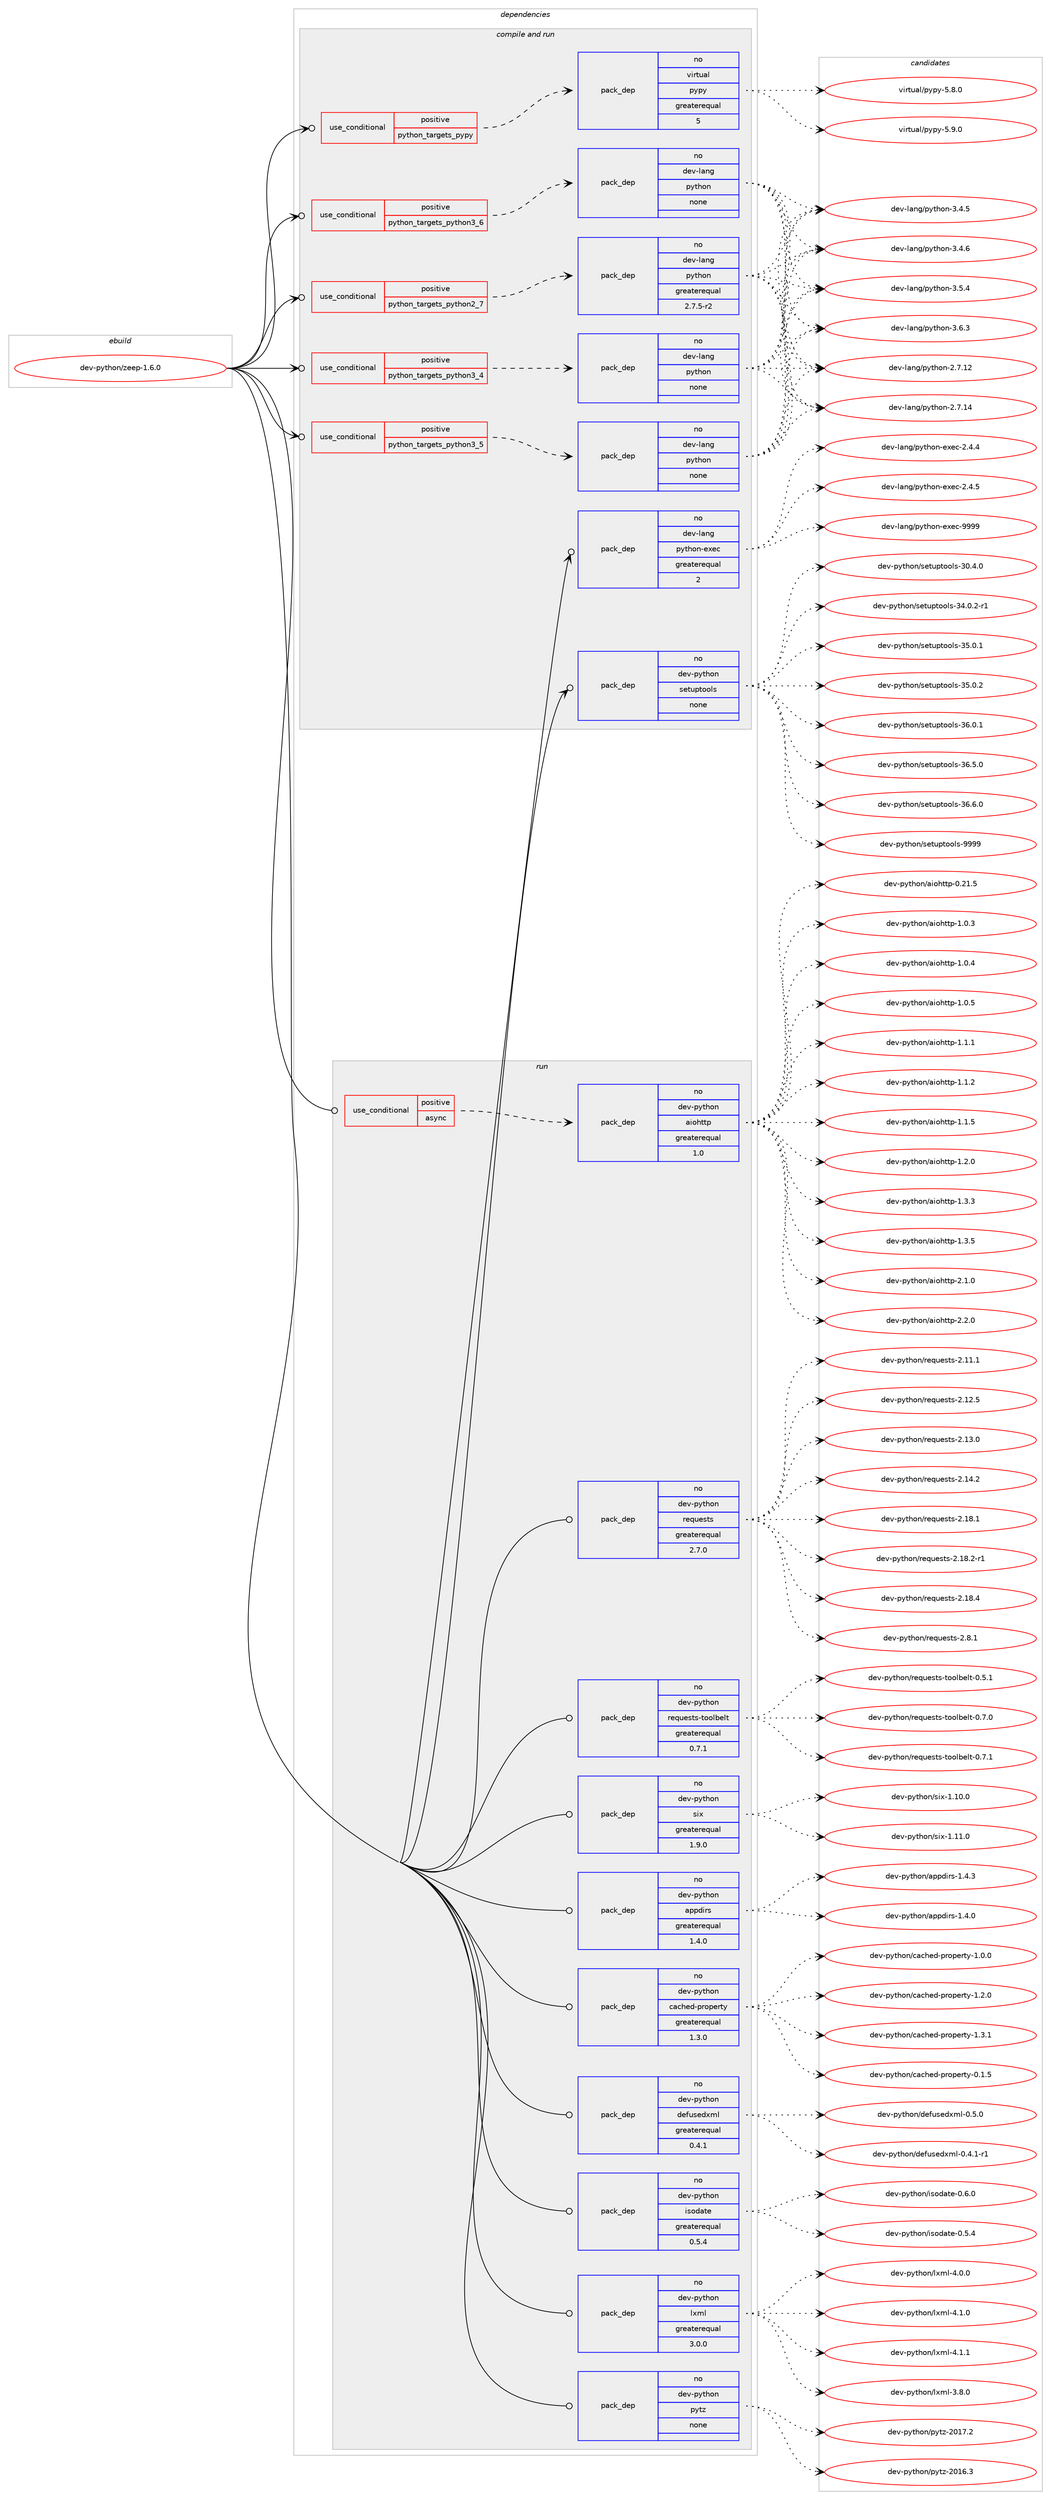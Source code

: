 digraph prolog {

# *************
# Graph options
# *************

newrank=true;
concentrate=true;
compound=true;
graph [rankdir=LR,fontname=Helvetica,fontsize=10,ranksep=1.5];#, ranksep=2.5, nodesep=0.2];
edge  [arrowhead=vee];
node  [fontname=Helvetica,fontsize=10];

# **********
# The ebuild
# **********

subgraph cluster_leftcol {
color=gray;
rank=same;
label=<<i>ebuild</i>>;
id [label="dev-python/zeep-1.6.0", color=red, width=4, href="../dev-python/zeep-1.6.0.svg"];
}

# ****************
# The dependencies
# ****************

subgraph cluster_midcol {
color=gray;
label=<<i>dependencies</i>>;
subgraph cluster_compile {
fillcolor="#eeeeee";
style=filled;
label=<<i>compile</i>>;
}
subgraph cluster_compileandrun {
fillcolor="#eeeeee";
style=filled;
label=<<i>compile and run</i>>;
subgraph cond44070 {
dependency194710 [label=<<TABLE BORDER="0" CELLBORDER="1" CELLSPACING="0" CELLPADDING="4"><TR><TD ROWSPAN="3" CELLPADDING="10">use_conditional</TD></TR><TR><TD>positive</TD></TR><TR><TD>python_targets_pypy</TD></TR></TABLE>>, shape=none, color=red];
subgraph pack146675 {
dependency194711 [label=<<TABLE BORDER="0" CELLBORDER="1" CELLSPACING="0" CELLPADDING="4" WIDTH="220"><TR><TD ROWSPAN="6" CELLPADDING="30">pack_dep</TD></TR><TR><TD WIDTH="110">no</TD></TR><TR><TD>virtual</TD></TR><TR><TD>pypy</TD></TR><TR><TD>greaterequal</TD></TR><TR><TD>5</TD></TR></TABLE>>, shape=none, color=blue];
}
dependency194710:e -> dependency194711:w [weight=20,style="dashed",arrowhead="vee"];
}
id:e -> dependency194710:w [weight=20,style="solid",arrowhead="odotvee"];
subgraph cond44071 {
dependency194712 [label=<<TABLE BORDER="0" CELLBORDER="1" CELLSPACING="0" CELLPADDING="4"><TR><TD ROWSPAN="3" CELLPADDING="10">use_conditional</TD></TR><TR><TD>positive</TD></TR><TR><TD>python_targets_python2_7</TD></TR></TABLE>>, shape=none, color=red];
subgraph pack146676 {
dependency194713 [label=<<TABLE BORDER="0" CELLBORDER="1" CELLSPACING="0" CELLPADDING="4" WIDTH="220"><TR><TD ROWSPAN="6" CELLPADDING="30">pack_dep</TD></TR><TR><TD WIDTH="110">no</TD></TR><TR><TD>dev-lang</TD></TR><TR><TD>python</TD></TR><TR><TD>greaterequal</TD></TR><TR><TD>2.7.5-r2</TD></TR></TABLE>>, shape=none, color=blue];
}
dependency194712:e -> dependency194713:w [weight=20,style="dashed",arrowhead="vee"];
}
id:e -> dependency194712:w [weight=20,style="solid",arrowhead="odotvee"];
subgraph cond44072 {
dependency194714 [label=<<TABLE BORDER="0" CELLBORDER="1" CELLSPACING="0" CELLPADDING="4"><TR><TD ROWSPAN="3" CELLPADDING="10">use_conditional</TD></TR><TR><TD>positive</TD></TR><TR><TD>python_targets_python3_4</TD></TR></TABLE>>, shape=none, color=red];
subgraph pack146677 {
dependency194715 [label=<<TABLE BORDER="0" CELLBORDER="1" CELLSPACING="0" CELLPADDING="4" WIDTH="220"><TR><TD ROWSPAN="6" CELLPADDING="30">pack_dep</TD></TR><TR><TD WIDTH="110">no</TD></TR><TR><TD>dev-lang</TD></TR><TR><TD>python</TD></TR><TR><TD>none</TD></TR><TR><TD></TD></TR></TABLE>>, shape=none, color=blue];
}
dependency194714:e -> dependency194715:w [weight=20,style="dashed",arrowhead="vee"];
}
id:e -> dependency194714:w [weight=20,style="solid",arrowhead="odotvee"];
subgraph cond44073 {
dependency194716 [label=<<TABLE BORDER="0" CELLBORDER="1" CELLSPACING="0" CELLPADDING="4"><TR><TD ROWSPAN="3" CELLPADDING="10">use_conditional</TD></TR><TR><TD>positive</TD></TR><TR><TD>python_targets_python3_5</TD></TR></TABLE>>, shape=none, color=red];
subgraph pack146678 {
dependency194717 [label=<<TABLE BORDER="0" CELLBORDER="1" CELLSPACING="0" CELLPADDING="4" WIDTH="220"><TR><TD ROWSPAN="6" CELLPADDING="30">pack_dep</TD></TR><TR><TD WIDTH="110">no</TD></TR><TR><TD>dev-lang</TD></TR><TR><TD>python</TD></TR><TR><TD>none</TD></TR><TR><TD></TD></TR></TABLE>>, shape=none, color=blue];
}
dependency194716:e -> dependency194717:w [weight=20,style="dashed",arrowhead="vee"];
}
id:e -> dependency194716:w [weight=20,style="solid",arrowhead="odotvee"];
subgraph cond44074 {
dependency194718 [label=<<TABLE BORDER="0" CELLBORDER="1" CELLSPACING="0" CELLPADDING="4"><TR><TD ROWSPAN="3" CELLPADDING="10">use_conditional</TD></TR><TR><TD>positive</TD></TR><TR><TD>python_targets_python3_6</TD></TR></TABLE>>, shape=none, color=red];
subgraph pack146679 {
dependency194719 [label=<<TABLE BORDER="0" CELLBORDER="1" CELLSPACING="0" CELLPADDING="4" WIDTH="220"><TR><TD ROWSPAN="6" CELLPADDING="30">pack_dep</TD></TR><TR><TD WIDTH="110">no</TD></TR><TR><TD>dev-lang</TD></TR><TR><TD>python</TD></TR><TR><TD>none</TD></TR><TR><TD></TD></TR></TABLE>>, shape=none, color=blue];
}
dependency194718:e -> dependency194719:w [weight=20,style="dashed",arrowhead="vee"];
}
id:e -> dependency194718:w [weight=20,style="solid",arrowhead="odotvee"];
subgraph pack146680 {
dependency194720 [label=<<TABLE BORDER="0" CELLBORDER="1" CELLSPACING="0" CELLPADDING="4" WIDTH="220"><TR><TD ROWSPAN="6" CELLPADDING="30">pack_dep</TD></TR><TR><TD WIDTH="110">no</TD></TR><TR><TD>dev-lang</TD></TR><TR><TD>python-exec</TD></TR><TR><TD>greaterequal</TD></TR><TR><TD>2</TD></TR></TABLE>>, shape=none, color=blue];
}
id:e -> dependency194720:w [weight=20,style="solid",arrowhead="odotvee"];
subgraph pack146681 {
dependency194721 [label=<<TABLE BORDER="0" CELLBORDER="1" CELLSPACING="0" CELLPADDING="4" WIDTH="220"><TR><TD ROWSPAN="6" CELLPADDING="30">pack_dep</TD></TR><TR><TD WIDTH="110">no</TD></TR><TR><TD>dev-python</TD></TR><TR><TD>setuptools</TD></TR><TR><TD>none</TD></TR><TR><TD></TD></TR></TABLE>>, shape=none, color=blue];
}
id:e -> dependency194721:w [weight=20,style="solid",arrowhead="odotvee"];
}
subgraph cluster_run {
fillcolor="#eeeeee";
style=filled;
label=<<i>run</i>>;
subgraph cond44075 {
dependency194722 [label=<<TABLE BORDER="0" CELLBORDER="1" CELLSPACING="0" CELLPADDING="4"><TR><TD ROWSPAN="3" CELLPADDING="10">use_conditional</TD></TR><TR><TD>positive</TD></TR><TR><TD>async</TD></TR></TABLE>>, shape=none, color=red];
subgraph pack146682 {
dependency194723 [label=<<TABLE BORDER="0" CELLBORDER="1" CELLSPACING="0" CELLPADDING="4" WIDTH="220"><TR><TD ROWSPAN="6" CELLPADDING="30">pack_dep</TD></TR><TR><TD WIDTH="110">no</TD></TR><TR><TD>dev-python</TD></TR><TR><TD>aiohttp</TD></TR><TR><TD>greaterequal</TD></TR><TR><TD>1.0</TD></TR></TABLE>>, shape=none, color=blue];
}
dependency194722:e -> dependency194723:w [weight=20,style="dashed",arrowhead="vee"];
}
id:e -> dependency194722:w [weight=20,style="solid",arrowhead="odot"];
subgraph pack146683 {
dependency194724 [label=<<TABLE BORDER="0" CELLBORDER="1" CELLSPACING="0" CELLPADDING="4" WIDTH="220"><TR><TD ROWSPAN="6" CELLPADDING="30">pack_dep</TD></TR><TR><TD WIDTH="110">no</TD></TR><TR><TD>dev-python</TD></TR><TR><TD>appdirs</TD></TR><TR><TD>greaterequal</TD></TR><TR><TD>1.4.0</TD></TR></TABLE>>, shape=none, color=blue];
}
id:e -> dependency194724:w [weight=20,style="solid",arrowhead="odot"];
subgraph pack146684 {
dependency194725 [label=<<TABLE BORDER="0" CELLBORDER="1" CELLSPACING="0" CELLPADDING="4" WIDTH="220"><TR><TD ROWSPAN="6" CELLPADDING="30">pack_dep</TD></TR><TR><TD WIDTH="110">no</TD></TR><TR><TD>dev-python</TD></TR><TR><TD>cached-property</TD></TR><TR><TD>greaterequal</TD></TR><TR><TD>1.3.0</TD></TR></TABLE>>, shape=none, color=blue];
}
id:e -> dependency194725:w [weight=20,style="solid",arrowhead="odot"];
subgraph pack146685 {
dependency194726 [label=<<TABLE BORDER="0" CELLBORDER="1" CELLSPACING="0" CELLPADDING="4" WIDTH="220"><TR><TD ROWSPAN="6" CELLPADDING="30">pack_dep</TD></TR><TR><TD WIDTH="110">no</TD></TR><TR><TD>dev-python</TD></TR><TR><TD>defusedxml</TD></TR><TR><TD>greaterequal</TD></TR><TR><TD>0.4.1</TD></TR></TABLE>>, shape=none, color=blue];
}
id:e -> dependency194726:w [weight=20,style="solid",arrowhead="odot"];
subgraph pack146686 {
dependency194727 [label=<<TABLE BORDER="0" CELLBORDER="1" CELLSPACING="0" CELLPADDING="4" WIDTH="220"><TR><TD ROWSPAN="6" CELLPADDING="30">pack_dep</TD></TR><TR><TD WIDTH="110">no</TD></TR><TR><TD>dev-python</TD></TR><TR><TD>isodate</TD></TR><TR><TD>greaterequal</TD></TR><TR><TD>0.5.4</TD></TR></TABLE>>, shape=none, color=blue];
}
id:e -> dependency194727:w [weight=20,style="solid",arrowhead="odot"];
subgraph pack146687 {
dependency194728 [label=<<TABLE BORDER="0" CELLBORDER="1" CELLSPACING="0" CELLPADDING="4" WIDTH="220"><TR><TD ROWSPAN="6" CELLPADDING="30">pack_dep</TD></TR><TR><TD WIDTH="110">no</TD></TR><TR><TD>dev-python</TD></TR><TR><TD>lxml</TD></TR><TR><TD>greaterequal</TD></TR><TR><TD>3.0.0</TD></TR></TABLE>>, shape=none, color=blue];
}
id:e -> dependency194728:w [weight=20,style="solid",arrowhead="odot"];
subgraph pack146688 {
dependency194729 [label=<<TABLE BORDER="0" CELLBORDER="1" CELLSPACING="0" CELLPADDING="4" WIDTH="220"><TR><TD ROWSPAN="6" CELLPADDING="30">pack_dep</TD></TR><TR><TD WIDTH="110">no</TD></TR><TR><TD>dev-python</TD></TR><TR><TD>pytz</TD></TR><TR><TD>none</TD></TR><TR><TD></TD></TR></TABLE>>, shape=none, color=blue];
}
id:e -> dependency194729:w [weight=20,style="solid",arrowhead="odot"];
subgraph pack146689 {
dependency194730 [label=<<TABLE BORDER="0" CELLBORDER="1" CELLSPACING="0" CELLPADDING="4" WIDTH="220"><TR><TD ROWSPAN="6" CELLPADDING="30">pack_dep</TD></TR><TR><TD WIDTH="110">no</TD></TR><TR><TD>dev-python</TD></TR><TR><TD>requests</TD></TR><TR><TD>greaterequal</TD></TR><TR><TD>2.7.0</TD></TR></TABLE>>, shape=none, color=blue];
}
id:e -> dependency194730:w [weight=20,style="solid",arrowhead="odot"];
subgraph pack146690 {
dependency194731 [label=<<TABLE BORDER="0" CELLBORDER="1" CELLSPACING="0" CELLPADDING="4" WIDTH="220"><TR><TD ROWSPAN="6" CELLPADDING="30">pack_dep</TD></TR><TR><TD WIDTH="110">no</TD></TR><TR><TD>dev-python</TD></TR><TR><TD>requests-toolbelt</TD></TR><TR><TD>greaterequal</TD></TR><TR><TD>0.7.1</TD></TR></TABLE>>, shape=none, color=blue];
}
id:e -> dependency194731:w [weight=20,style="solid",arrowhead="odot"];
subgraph pack146691 {
dependency194732 [label=<<TABLE BORDER="0" CELLBORDER="1" CELLSPACING="0" CELLPADDING="4" WIDTH="220"><TR><TD ROWSPAN="6" CELLPADDING="30">pack_dep</TD></TR><TR><TD WIDTH="110">no</TD></TR><TR><TD>dev-python</TD></TR><TR><TD>six</TD></TR><TR><TD>greaterequal</TD></TR><TR><TD>1.9.0</TD></TR></TABLE>>, shape=none, color=blue];
}
id:e -> dependency194732:w [weight=20,style="solid",arrowhead="odot"];
}
}

# **************
# The candidates
# **************

subgraph cluster_choices {
rank=same;
color=gray;
label=<<i>candidates</i>>;

subgraph choice146675 {
color=black;
nodesep=1;
choice1181051141161179710847112121112121455346564648 [label="virtual/pypy-5.8.0", color=red, width=4,href="../virtual/pypy-5.8.0.svg"];
choice1181051141161179710847112121112121455346574648 [label="virtual/pypy-5.9.0", color=red, width=4,href="../virtual/pypy-5.9.0.svg"];
dependency194711:e -> choice1181051141161179710847112121112121455346564648:w [style=dotted,weight="100"];
dependency194711:e -> choice1181051141161179710847112121112121455346574648:w [style=dotted,weight="100"];
}
subgraph choice146676 {
color=black;
nodesep=1;
choice10010111845108971101034711212111610411111045504655464950 [label="dev-lang/python-2.7.12", color=red, width=4,href="../dev-lang/python-2.7.12.svg"];
choice10010111845108971101034711212111610411111045504655464952 [label="dev-lang/python-2.7.14", color=red, width=4,href="../dev-lang/python-2.7.14.svg"];
choice100101118451089711010347112121116104111110455146524653 [label="dev-lang/python-3.4.5", color=red, width=4,href="../dev-lang/python-3.4.5.svg"];
choice100101118451089711010347112121116104111110455146524654 [label="dev-lang/python-3.4.6", color=red, width=4,href="../dev-lang/python-3.4.6.svg"];
choice100101118451089711010347112121116104111110455146534652 [label="dev-lang/python-3.5.4", color=red, width=4,href="../dev-lang/python-3.5.4.svg"];
choice100101118451089711010347112121116104111110455146544651 [label="dev-lang/python-3.6.3", color=red, width=4,href="../dev-lang/python-3.6.3.svg"];
dependency194713:e -> choice10010111845108971101034711212111610411111045504655464950:w [style=dotted,weight="100"];
dependency194713:e -> choice10010111845108971101034711212111610411111045504655464952:w [style=dotted,weight="100"];
dependency194713:e -> choice100101118451089711010347112121116104111110455146524653:w [style=dotted,weight="100"];
dependency194713:e -> choice100101118451089711010347112121116104111110455146524654:w [style=dotted,weight="100"];
dependency194713:e -> choice100101118451089711010347112121116104111110455146534652:w [style=dotted,weight="100"];
dependency194713:e -> choice100101118451089711010347112121116104111110455146544651:w [style=dotted,weight="100"];
}
subgraph choice146677 {
color=black;
nodesep=1;
choice10010111845108971101034711212111610411111045504655464950 [label="dev-lang/python-2.7.12", color=red, width=4,href="../dev-lang/python-2.7.12.svg"];
choice10010111845108971101034711212111610411111045504655464952 [label="dev-lang/python-2.7.14", color=red, width=4,href="../dev-lang/python-2.7.14.svg"];
choice100101118451089711010347112121116104111110455146524653 [label="dev-lang/python-3.4.5", color=red, width=4,href="../dev-lang/python-3.4.5.svg"];
choice100101118451089711010347112121116104111110455146524654 [label="dev-lang/python-3.4.6", color=red, width=4,href="../dev-lang/python-3.4.6.svg"];
choice100101118451089711010347112121116104111110455146534652 [label="dev-lang/python-3.5.4", color=red, width=4,href="../dev-lang/python-3.5.4.svg"];
choice100101118451089711010347112121116104111110455146544651 [label="dev-lang/python-3.6.3", color=red, width=4,href="../dev-lang/python-3.6.3.svg"];
dependency194715:e -> choice10010111845108971101034711212111610411111045504655464950:w [style=dotted,weight="100"];
dependency194715:e -> choice10010111845108971101034711212111610411111045504655464952:w [style=dotted,weight="100"];
dependency194715:e -> choice100101118451089711010347112121116104111110455146524653:w [style=dotted,weight="100"];
dependency194715:e -> choice100101118451089711010347112121116104111110455146524654:w [style=dotted,weight="100"];
dependency194715:e -> choice100101118451089711010347112121116104111110455146534652:w [style=dotted,weight="100"];
dependency194715:e -> choice100101118451089711010347112121116104111110455146544651:w [style=dotted,weight="100"];
}
subgraph choice146678 {
color=black;
nodesep=1;
choice10010111845108971101034711212111610411111045504655464950 [label="dev-lang/python-2.7.12", color=red, width=4,href="../dev-lang/python-2.7.12.svg"];
choice10010111845108971101034711212111610411111045504655464952 [label="dev-lang/python-2.7.14", color=red, width=4,href="../dev-lang/python-2.7.14.svg"];
choice100101118451089711010347112121116104111110455146524653 [label="dev-lang/python-3.4.5", color=red, width=4,href="../dev-lang/python-3.4.5.svg"];
choice100101118451089711010347112121116104111110455146524654 [label="dev-lang/python-3.4.6", color=red, width=4,href="../dev-lang/python-3.4.6.svg"];
choice100101118451089711010347112121116104111110455146534652 [label="dev-lang/python-3.5.4", color=red, width=4,href="../dev-lang/python-3.5.4.svg"];
choice100101118451089711010347112121116104111110455146544651 [label="dev-lang/python-3.6.3", color=red, width=4,href="../dev-lang/python-3.6.3.svg"];
dependency194717:e -> choice10010111845108971101034711212111610411111045504655464950:w [style=dotted,weight="100"];
dependency194717:e -> choice10010111845108971101034711212111610411111045504655464952:w [style=dotted,weight="100"];
dependency194717:e -> choice100101118451089711010347112121116104111110455146524653:w [style=dotted,weight="100"];
dependency194717:e -> choice100101118451089711010347112121116104111110455146524654:w [style=dotted,weight="100"];
dependency194717:e -> choice100101118451089711010347112121116104111110455146534652:w [style=dotted,weight="100"];
dependency194717:e -> choice100101118451089711010347112121116104111110455146544651:w [style=dotted,weight="100"];
}
subgraph choice146679 {
color=black;
nodesep=1;
choice10010111845108971101034711212111610411111045504655464950 [label="dev-lang/python-2.7.12", color=red, width=4,href="../dev-lang/python-2.7.12.svg"];
choice10010111845108971101034711212111610411111045504655464952 [label="dev-lang/python-2.7.14", color=red, width=4,href="../dev-lang/python-2.7.14.svg"];
choice100101118451089711010347112121116104111110455146524653 [label="dev-lang/python-3.4.5", color=red, width=4,href="../dev-lang/python-3.4.5.svg"];
choice100101118451089711010347112121116104111110455146524654 [label="dev-lang/python-3.4.6", color=red, width=4,href="../dev-lang/python-3.4.6.svg"];
choice100101118451089711010347112121116104111110455146534652 [label="dev-lang/python-3.5.4", color=red, width=4,href="../dev-lang/python-3.5.4.svg"];
choice100101118451089711010347112121116104111110455146544651 [label="dev-lang/python-3.6.3", color=red, width=4,href="../dev-lang/python-3.6.3.svg"];
dependency194719:e -> choice10010111845108971101034711212111610411111045504655464950:w [style=dotted,weight="100"];
dependency194719:e -> choice10010111845108971101034711212111610411111045504655464952:w [style=dotted,weight="100"];
dependency194719:e -> choice100101118451089711010347112121116104111110455146524653:w [style=dotted,weight="100"];
dependency194719:e -> choice100101118451089711010347112121116104111110455146524654:w [style=dotted,weight="100"];
dependency194719:e -> choice100101118451089711010347112121116104111110455146534652:w [style=dotted,weight="100"];
dependency194719:e -> choice100101118451089711010347112121116104111110455146544651:w [style=dotted,weight="100"];
}
subgraph choice146680 {
color=black;
nodesep=1;
choice1001011184510897110103471121211161041111104510112010199455046524652 [label="dev-lang/python-exec-2.4.4", color=red, width=4,href="../dev-lang/python-exec-2.4.4.svg"];
choice1001011184510897110103471121211161041111104510112010199455046524653 [label="dev-lang/python-exec-2.4.5", color=red, width=4,href="../dev-lang/python-exec-2.4.5.svg"];
choice10010111845108971101034711212111610411111045101120101994557575757 [label="dev-lang/python-exec-9999", color=red, width=4,href="../dev-lang/python-exec-9999.svg"];
dependency194720:e -> choice1001011184510897110103471121211161041111104510112010199455046524652:w [style=dotted,weight="100"];
dependency194720:e -> choice1001011184510897110103471121211161041111104510112010199455046524653:w [style=dotted,weight="100"];
dependency194720:e -> choice10010111845108971101034711212111610411111045101120101994557575757:w [style=dotted,weight="100"];
}
subgraph choice146681 {
color=black;
nodesep=1;
choice100101118451121211161041111104711510111611711211611111110811545514846524648 [label="dev-python/setuptools-30.4.0", color=red, width=4,href="../dev-python/setuptools-30.4.0.svg"];
choice1001011184511212111610411111047115101116117112116111111108115455152464846504511449 [label="dev-python/setuptools-34.0.2-r1", color=red, width=4,href="../dev-python/setuptools-34.0.2-r1.svg"];
choice100101118451121211161041111104711510111611711211611111110811545515346484649 [label="dev-python/setuptools-35.0.1", color=red, width=4,href="../dev-python/setuptools-35.0.1.svg"];
choice100101118451121211161041111104711510111611711211611111110811545515346484650 [label="dev-python/setuptools-35.0.2", color=red, width=4,href="../dev-python/setuptools-35.0.2.svg"];
choice100101118451121211161041111104711510111611711211611111110811545515446484649 [label="dev-python/setuptools-36.0.1", color=red, width=4,href="../dev-python/setuptools-36.0.1.svg"];
choice100101118451121211161041111104711510111611711211611111110811545515446534648 [label="dev-python/setuptools-36.5.0", color=red, width=4,href="../dev-python/setuptools-36.5.0.svg"];
choice100101118451121211161041111104711510111611711211611111110811545515446544648 [label="dev-python/setuptools-36.6.0", color=red, width=4,href="../dev-python/setuptools-36.6.0.svg"];
choice10010111845112121116104111110471151011161171121161111111081154557575757 [label="dev-python/setuptools-9999", color=red, width=4,href="../dev-python/setuptools-9999.svg"];
dependency194721:e -> choice100101118451121211161041111104711510111611711211611111110811545514846524648:w [style=dotted,weight="100"];
dependency194721:e -> choice1001011184511212111610411111047115101116117112116111111108115455152464846504511449:w [style=dotted,weight="100"];
dependency194721:e -> choice100101118451121211161041111104711510111611711211611111110811545515346484649:w [style=dotted,weight="100"];
dependency194721:e -> choice100101118451121211161041111104711510111611711211611111110811545515346484650:w [style=dotted,weight="100"];
dependency194721:e -> choice100101118451121211161041111104711510111611711211611111110811545515446484649:w [style=dotted,weight="100"];
dependency194721:e -> choice100101118451121211161041111104711510111611711211611111110811545515446534648:w [style=dotted,weight="100"];
dependency194721:e -> choice100101118451121211161041111104711510111611711211611111110811545515446544648:w [style=dotted,weight="100"];
dependency194721:e -> choice10010111845112121116104111110471151011161171121161111111081154557575757:w [style=dotted,weight="100"];
}
subgraph choice146682 {
color=black;
nodesep=1;
choice10010111845112121116104111110479710511110411611611245484650494653 [label="dev-python/aiohttp-0.21.5", color=red, width=4,href="../dev-python/aiohttp-0.21.5.svg"];
choice100101118451121211161041111104797105111104116116112454946484651 [label="dev-python/aiohttp-1.0.3", color=red, width=4,href="../dev-python/aiohttp-1.0.3.svg"];
choice100101118451121211161041111104797105111104116116112454946484652 [label="dev-python/aiohttp-1.0.4", color=red, width=4,href="../dev-python/aiohttp-1.0.4.svg"];
choice100101118451121211161041111104797105111104116116112454946484653 [label="dev-python/aiohttp-1.0.5", color=red, width=4,href="../dev-python/aiohttp-1.0.5.svg"];
choice100101118451121211161041111104797105111104116116112454946494649 [label="dev-python/aiohttp-1.1.1", color=red, width=4,href="../dev-python/aiohttp-1.1.1.svg"];
choice100101118451121211161041111104797105111104116116112454946494650 [label="dev-python/aiohttp-1.1.2", color=red, width=4,href="../dev-python/aiohttp-1.1.2.svg"];
choice100101118451121211161041111104797105111104116116112454946494653 [label="dev-python/aiohttp-1.1.5", color=red, width=4,href="../dev-python/aiohttp-1.1.5.svg"];
choice100101118451121211161041111104797105111104116116112454946504648 [label="dev-python/aiohttp-1.2.0", color=red, width=4,href="../dev-python/aiohttp-1.2.0.svg"];
choice100101118451121211161041111104797105111104116116112454946514651 [label="dev-python/aiohttp-1.3.3", color=red, width=4,href="../dev-python/aiohttp-1.3.3.svg"];
choice100101118451121211161041111104797105111104116116112454946514653 [label="dev-python/aiohttp-1.3.5", color=red, width=4,href="../dev-python/aiohttp-1.3.5.svg"];
choice100101118451121211161041111104797105111104116116112455046494648 [label="dev-python/aiohttp-2.1.0", color=red, width=4,href="../dev-python/aiohttp-2.1.0.svg"];
choice100101118451121211161041111104797105111104116116112455046504648 [label="dev-python/aiohttp-2.2.0", color=red, width=4,href="../dev-python/aiohttp-2.2.0.svg"];
dependency194723:e -> choice10010111845112121116104111110479710511110411611611245484650494653:w [style=dotted,weight="100"];
dependency194723:e -> choice100101118451121211161041111104797105111104116116112454946484651:w [style=dotted,weight="100"];
dependency194723:e -> choice100101118451121211161041111104797105111104116116112454946484652:w [style=dotted,weight="100"];
dependency194723:e -> choice100101118451121211161041111104797105111104116116112454946484653:w [style=dotted,weight="100"];
dependency194723:e -> choice100101118451121211161041111104797105111104116116112454946494649:w [style=dotted,weight="100"];
dependency194723:e -> choice100101118451121211161041111104797105111104116116112454946494650:w [style=dotted,weight="100"];
dependency194723:e -> choice100101118451121211161041111104797105111104116116112454946494653:w [style=dotted,weight="100"];
dependency194723:e -> choice100101118451121211161041111104797105111104116116112454946504648:w [style=dotted,weight="100"];
dependency194723:e -> choice100101118451121211161041111104797105111104116116112454946514651:w [style=dotted,weight="100"];
dependency194723:e -> choice100101118451121211161041111104797105111104116116112454946514653:w [style=dotted,weight="100"];
dependency194723:e -> choice100101118451121211161041111104797105111104116116112455046494648:w [style=dotted,weight="100"];
dependency194723:e -> choice100101118451121211161041111104797105111104116116112455046504648:w [style=dotted,weight="100"];
}
subgraph choice146683 {
color=black;
nodesep=1;
choice100101118451121211161041111104797112112100105114115454946524648 [label="dev-python/appdirs-1.4.0", color=red, width=4,href="../dev-python/appdirs-1.4.0.svg"];
choice100101118451121211161041111104797112112100105114115454946524651 [label="dev-python/appdirs-1.4.3", color=red, width=4,href="../dev-python/appdirs-1.4.3.svg"];
dependency194724:e -> choice100101118451121211161041111104797112112100105114115454946524648:w [style=dotted,weight="100"];
dependency194724:e -> choice100101118451121211161041111104797112112100105114115454946524651:w [style=dotted,weight="100"];
}
subgraph choice146684 {
color=black;
nodesep=1;
choice100101118451121211161041111104799979910410110045112114111112101114116121454846494653 [label="dev-python/cached-property-0.1.5", color=red, width=4,href="../dev-python/cached-property-0.1.5.svg"];
choice100101118451121211161041111104799979910410110045112114111112101114116121454946484648 [label="dev-python/cached-property-1.0.0", color=red, width=4,href="../dev-python/cached-property-1.0.0.svg"];
choice100101118451121211161041111104799979910410110045112114111112101114116121454946504648 [label="dev-python/cached-property-1.2.0", color=red, width=4,href="../dev-python/cached-property-1.2.0.svg"];
choice100101118451121211161041111104799979910410110045112114111112101114116121454946514649 [label="dev-python/cached-property-1.3.1", color=red, width=4,href="../dev-python/cached-property-1.3.1.svg"];
dependency194725:e -> choice100101118451121211161041111104799979910410110045112114111112101114116121454846494653:w [style=dotted,weight="100"];
dependency194725:e -> choice100101118451121211161041111104799979910410110045112114111112101114116121454946484648:w [style=dotted,weight="100"];
dependency194725:e -> choice100101118451121211161041111104799979910410110045112114111112101114116121454946504648:w [style=dotted,weight="100"];
dependency194725:e -> choice100101118451121211161041111104799979910410110045112114111112101114116121454946514649:w [style=dotted,weight="100"];
}
subgraph choice146685 {
color=black;
nodesep=1;
choice10010111845112121116104111110471001011021171151011001201091084548465246494511449 [label="dev-python/defusedxml-0.4.1-r1", color=red, width=4,href="../dev-python/defusedxml-0.4.1-r1.svg"];
choice1001011184511212111610411111047100101102117115101100120109108454846534648 [label="dev-python/defusedxml-0.5.0", color=red, width=4,href="../dev-python/defusedxml-0.5.0.svg"];
dependency194726:e -> choice10010111845112121116104111110471001011021171151011001201091084548465246494511449:w [style=dotted,weight="100"];
dependency194726:e -> choice1001011184511212111610411111047100101102117115101100120109108454846534648:w [style=dotted,weight="100"];
}
subgraph choice146686 {
color=black;
nodesep=1;
choice100101118451121211161041111104710511511110097116101454846534652 [label="dev-python/isodate-0.5.4", color=red, width=4,href="../dev-python/isodate-0.5.4.svg"];
choice100101118451121211161041111104710511511110097116101454846544648 [label="dev-python/isodate-0.6.0", color=red, width=4,href="../dev-python/isodate-0.6.0.svg"];
dependency194727:e -> choice100101118451121211161041111104710511511110097116101454846534652:w [style=dotted,weight="100"];
dependency194727:e -> choice100101118451121211161041111104710511511110097116101454846544648:w [style=dotted,weight="100"];
}
subgraph choice146687 {
color=black;
nodesep=1;
choice1001011184511212111610411111047108120109108455146564648 [label="dev-python/lxml-3.8.0", color=red, width=4,href="../dev-python/lxml-3.8.0.svg"];
choice1001011184511212111610411111047108120109108455246484648 [label="dev-python/lxml-4.0.0", color=red, width=4,href="../dev-python/lxml-4.0.0.svg"];
choice1001011184511212111610411111047108120109108455246494648 [label="dev-python/lxml-4.1.0", color=red, width=4,href="../dev-python/lxml-4.1.0.svg"];
choice1001011184511212111610411111047108120109108455246494649 [label="dev-python/lxml-4.1.1", color=red, width=4,href="../dev-python/lxml-4.1.1.svg"];
dependency194728:e -> choice1001011184511212111610411111047108120109108455146564648:w [style=dotted,weight="100"];
dependency194728:e -> choice1001011184511212111610411111047108120109108455246484648:w [style=dotted,weight="100"];
dependency194728:e -> choice1001011184511212111610411111047108120109108455246494648:w [style=dotted,weight="100"];
dependency194728:e -> choice1001011184511212111610411111047108120109108455246494649:w [style=dotted,weight="100"];
}
subgraph choice146688 {
color=black;
nodesep=1;
choice100101118451121211161041111104711212111612245504849544651 [label="dev-python/pytz-2016.3", color=red, width=4,href="../dev-python/pytz-2016.3.svg"];
choice100101118451121211161041111104711212111612245504849554650 [label="dev-python/pytz-2017.2", color=red, width=4,href="../dev-python/pytz-2017.2.svg"];
dependency194729:e -> choice100101118451121211161041111104711212111612245504849544651:w [style=dotted,weight="100"];
dependency194729:e -> choice100101118451121211161041111104711212111612245504849554650:w [style=dotted,weight="100"];
}
subgraph choice146689 {
color=black;
nodesep=1;
choice100101118451121211161041111104711410111311710111511611545504649494649 [label="dev-python/requests-2.11.1", color=red, width=4,href="../dev-python/requests-2.11.1.svg"];
choice100101118451121211161041111104711410111311710111511611545504649504653 [label="dev-python/requests-2.12.5", color=red, width=4,href="../dev-python/requests-2.12.5.svg"];
choice100101118451121211161041111104711410111311710111511611545504649514648 [label="dev-python/requests-2.13.0", color=red, width=4,href="../dev-python/requests-2.13.0.svg"];
choice100101118451121211161041111104711410111311710111511611545504649524650 [label="dev-python/requests-2.14.2", color=red, width=4,href="../dev-python/requests-2.14.2.svg"];
choice100101118451121211161041111104711410111311710111511611545504649564649 [label="dev-python/requests-2.18.1", color=red, width=4,href="../dev-python/requests-2.18.1.svg"];
choice1001011184511212111610411111047114101113117101115116115455046495646504511449 [label="dev-python/requests-2.18.2-r1", color=red, width=4,href="../dev-python/requests-2.18.2-r1.svg"];
choice100101118451121211161041111104711410111311710111511611545504649564652 [label="dev-python/requests-2.18.4", color=red, width=4,href="../dev-python/requests-2.18.4.svg"];
choice1001011184511212111610411111047114101113117101115116115455046564649 [label="dev-python/requests-2.8.1", color=red, width=4,href="../dev-python/requests-2.8.1.svg"];
dependency194730:e -> choice100101118451121211161041111104711410111311710111511611545504649494649:w [style=dotted,weight="100"];
dependency194730:e -> choice100101118451121211161041111104711410111311710111511611545504649504653:w [style=dotted,weight="100"];
dependency194730:e -> choice100101118451121211161041111104711410111311710111511611545504649514648:w [style=dotted,weight="100"];
dependency194730:e -> choice100101118451121211161041111104711410111311710111511611545504649524650:w [style=dotted,weight="100"];
dependency194730:e -> choice100101118451121211161041111104711410111311710111511611545504649564649:w [style=dotted,weight="100"];
dependency194730:e -> choice1001011184511212111610411111047114101113117101115116115455046495646504511449:w [style=dotted,weight="100"];
dependency194730:e -> choice100101118451121211161041111104711410111311710111511611545504649564652:w [style=dotted,weight="100"];
dependency194730:e -> choice1001011184511212111610411111047114101113117101115116115455046564649:w [style=dotted,weight="100"];
}
subgraph choice146690 {
color=black;
nodesep=1;
choice10010111845112121116104111110471141011131171011151161154511611111110898101108116454846534649 [label="dev-python/requests-toolbelt-0.5.1", color=red, width=4,href="../dev-python/requests-toolbelt-0.5.1.svg"];
choice10010111845112121116104111110471141011131171011151161154511611111110898101108116454846554648 [label="dev-python/requests-toolbelt-0.7.0", color=red, width=4,href="../dev-python/requests-toolbelt-0.7.0.svg"];
choice10010111845112121116104111110471141011131171011151161154511611111110898101108116454846554649 [label="dev-python/requests-toolbelt-0.7.1", color=red, width=4,href="../dev-python/requests-toolbelt-0.7.1.svg"];
dependency194731:e -> choice10010111845112121116104111110471141011131171011151161154511611111110898101108116454846534649:w [style=dotted,weight="100"];
dependency194731:e -> choice10010111845112121116104111110471141011131171011151161154511611111110898101108116454846554648:w [style=dotted,weight="100"];
dependency194731:e -> choice10010111845112121116104111110471141011131171011151161154511611111110898101108116454846554649:w [style=dotted,weight="100"];
}
subgraph choice146691 {
color=black;
nodesep=1;
choice100101118451121211161041111104711510512045494649484648 [label="dev-python/six-1.10.0", color=red, width=4,href="../dev-python/six-1.10.0.svg"];
choice100101118451121211161041111104711510512045494649494648 [label="dev-python/six-1.11.0", color=red, width=4,href="../dev-python/six-1.11.0.svg"];
dependency194732:e -> choice100101118451121211161041111104711510512045494649484648:w [style=dotted,weight="100"];
dependency194732:e -> choice100101118451121211161041111104711510512045494649494648:w [style=dotted,weight="100"];
}
}

}
